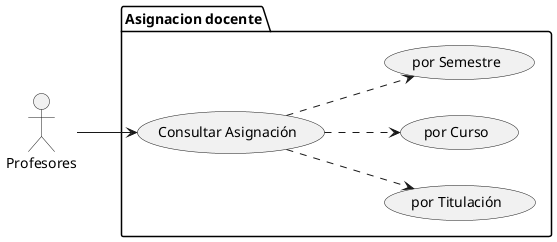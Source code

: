@startuml
left to right direction

actor "Profesores" as prof

package "Asignacion docente" as porVarPackage {
    usecase "Consultar Asignación" as consAsig
    usecase "por Titulación" as porTit
    usecase "por Curso" as porCurso
    usecase "por Semestre" as porSem
}

consAsig ..> porTit
consAsig ..> porCurso
consAsig ..> porSem

prof --> consAsig
@enduml